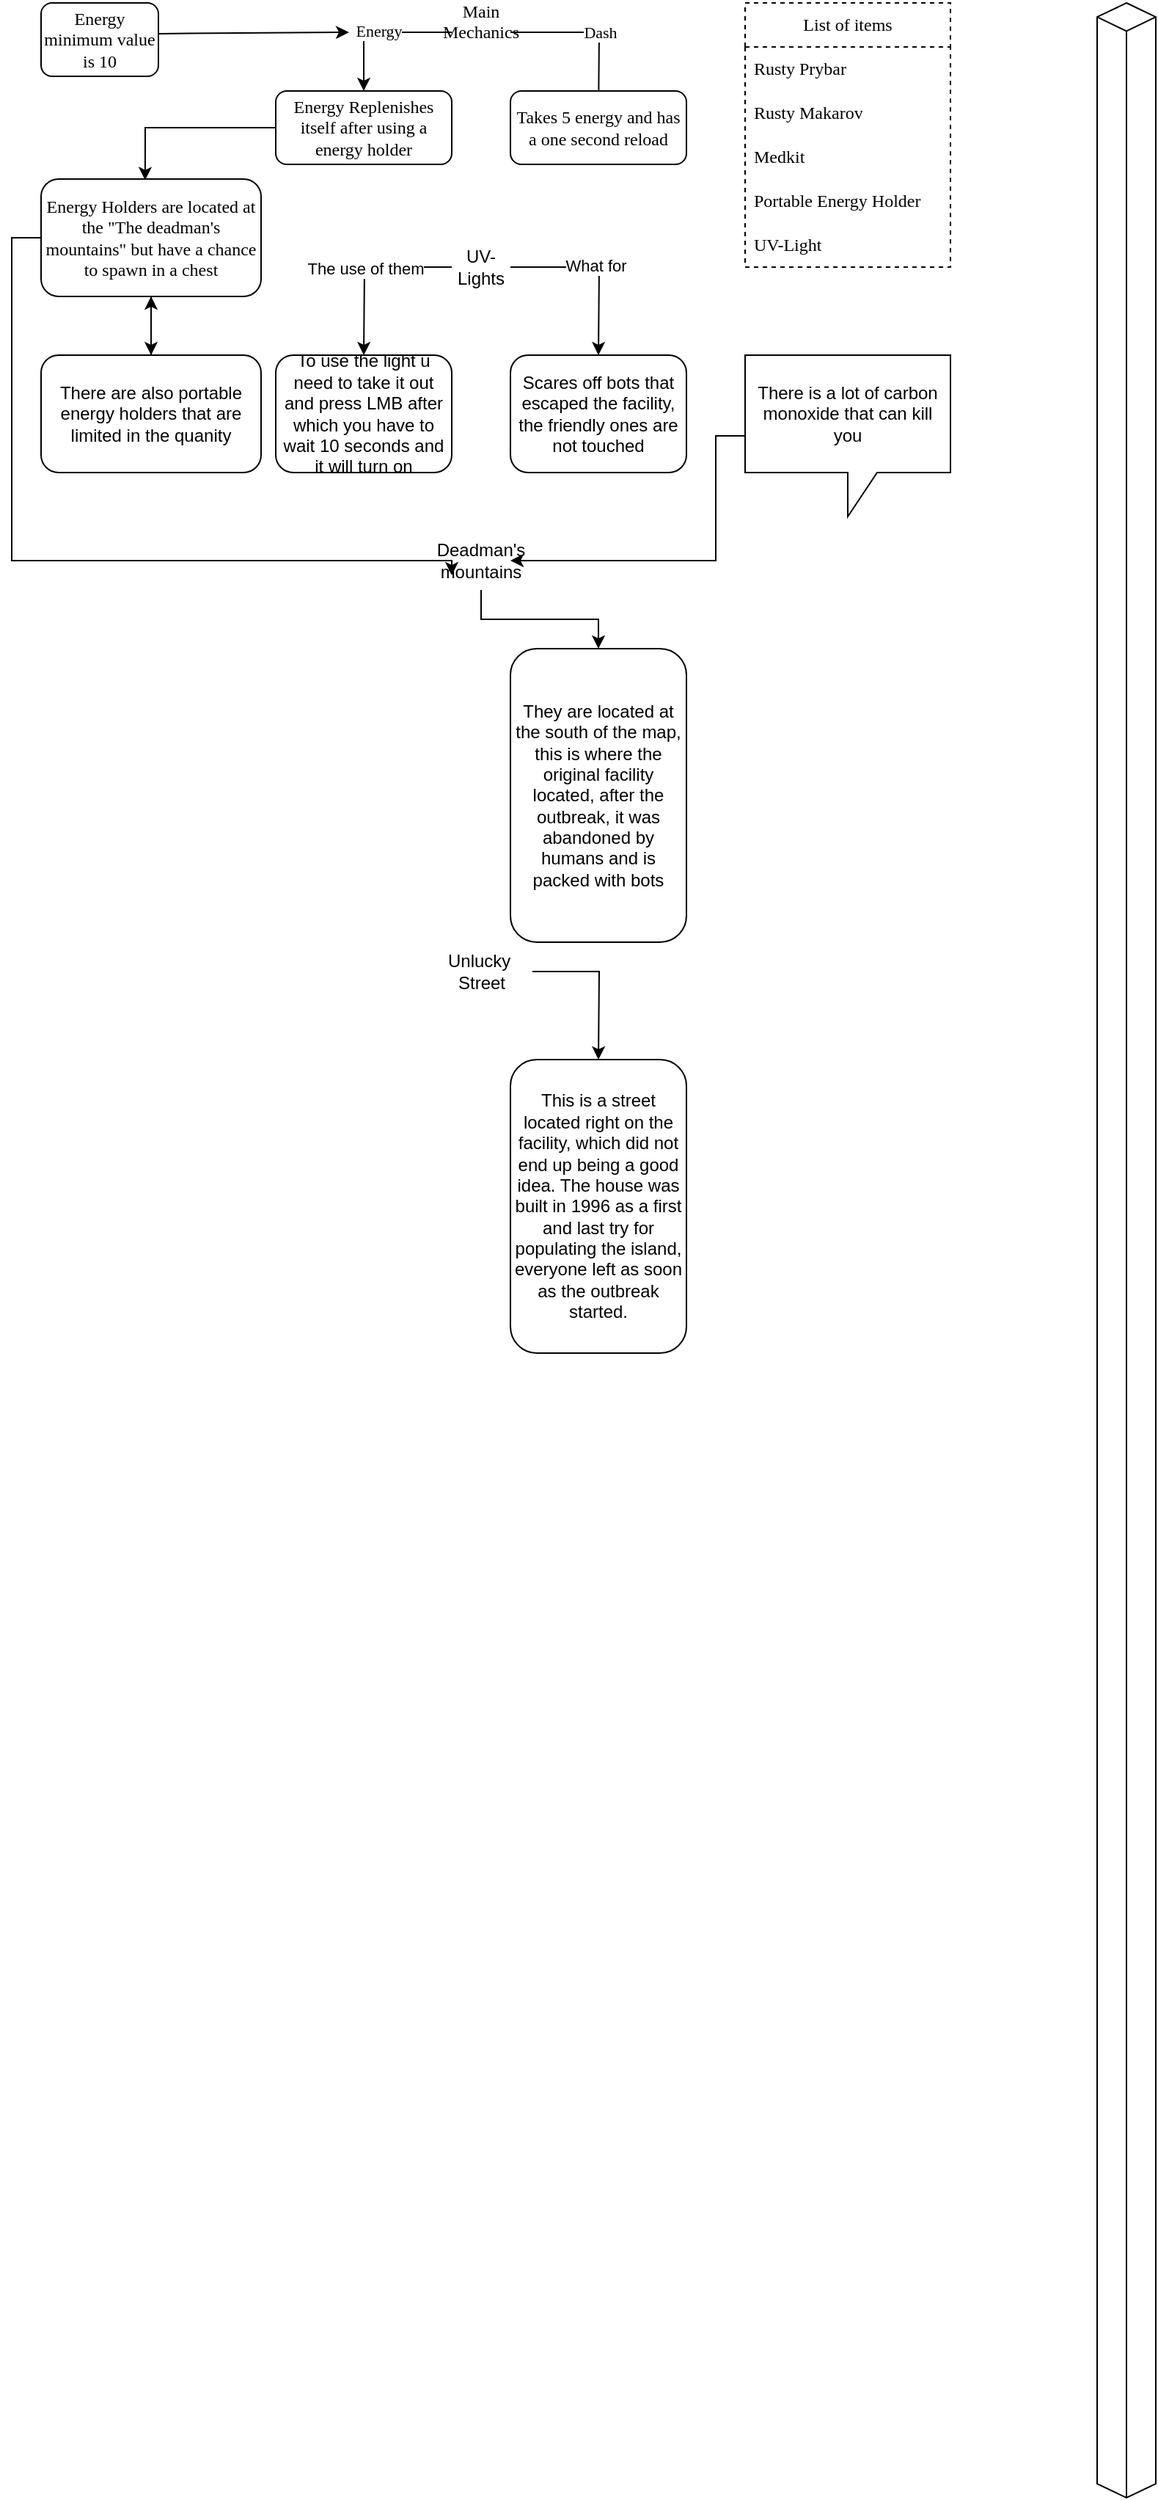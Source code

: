 <mxfile version="24.4.0" type="github">
  <diagram name="Strona-1" id="uI2bXab8AUj78JsQwhyn">
    <mxGraphModel dx="1002" dy="535" grid="1" gridSize="10" guides="1" tooltips="1" connect="1" arrows="1" fold="1" page="1" pageScale="1" pageWidth="827" pageHeight="1169" math="0" shadow="0">
      <root>
        <mxCell id="0" />
        <mxCell id="1" parent="0" />
        <mxCell id="OVItRbxoTBf1ethGUC-Q-3" value="Dash" style="edgeStyle=orthogonalEdgeStyle;rounded=0;orthogonalLoop=1;jettySize=auto;html=1;exitX=1;exitY=0.5;exitDx=0;exitDy=0;fontFamily=Tahoma;horizontal=1;" parent="1" source="OVItRbxoTBf1ethGUC-Q-1" edge="1">
          <mxGeometry relative="1" as="geometry">
            <mxPoint x="420" y="200" as="targetPoint" />
            <mxPoint x="360" y="140" as="sourcePoint" />
          </mxGeometry>
        </mxCell>
        <mxCell id="OVItRbxoTBf1ethGUC-Q-4" value="Energy" style="edgeStyle=orthogonalEdgeStyle;rounded=0;orthogonalLoop=1;jettySize=auto;html=1;fontFamily=Tahoma;horizontal=1;" parent="1" source="OVItRbxoTBf1ethGUC-Q-1" target="OVItRbxoTBf1ethGUC-Q-5" edge="1">
          <mxGeometry x="-0.004" y="-1" relative="1" as="geometry">
            <mxPoint x="260" y="200" as="targetPoint" />
            <Array as="points">
              <mxPoint x="260" y="140" />
            </Array>
            <mxPoint as="offset" />
          </mxGeometry>
        </mxCell>
        <mxCell id="OVItRbxoTBf1ethGUC-Q-1" value="Main Mechanics&lt;div&gt;&lt;br&gt;&lt;/div&gt;" style="text;html=1;align=center;verticalAlign=middle;whiteSpace=wrap;rounded=0;fontFamily=Tahoma;horizontal=1;" parent="1" vertex="1">
          <mxGeometry x="320" y="120" width="40" height="40" as="geometry" />
        </mxCell>
        <mxCell id="OVItRbxoTBf1ethGUC-Q-5" value="Energy Replenishes itself after using a energy holder" style="rounded=1;whiteSpace=wrap;html=1;fontFamily=Tahoma;horizontal=1;" parent="1" vertex="1">
          <mxGeometry x="200" y="180" width="120" height="50" as="geometry" />
        </mxCell>
        <mxCell id="OVItRbxoTBf1ethGUC-Q-6" value="Takes 5 energy and has a one second reload" style="rounded=1;whiteSpace=wrap;html=1;fontFamily=Tahoma;horizontal=1;" parent="1" vertex="1">
          <mxGeometry x="360" y="180" width="120" height="50" as="geometry" />
        </mxCell>
        <mxCell id="jzNnugBUa8Sxr_mmBCBc-9" style="edgeStyle=orthogonalEdgeStyle;rounded=0;orthogonalLoop=1;jettySize=auto;html=1;exitX=0.5;exitY=1;exitDx=0;exitDy=0;entryX=0.5;entryY=0;entryDx=0;entryDy=0;" parent="1" source="OVItRbxoTBf1ethGUC-Q-8" target="jzNnugBUa8Sxr_mmBCBc-10" edge="1">
          <mxGeometry relative="1" as="geometry">
            <mxPoint x="120" y="360" as="targetPoint" />
            <mxPoint x="130" y="330" as="sourcePoint" />
          </mxGeometry>
        </mxCell>
        <mxCell id="MONSNDeDBv9v0uFeOozm-7" style="edgeStyle=orthogonalEdgeStyle;rounded=0;orthogonalLoop=1;jettySize=auto;html=1;entryX=0;entryY=0.75;entryDx=0;entryDy=0;" parent="1" source="OVItRbxoTBf1ethGUC-Q-8" target="MONSNDeDBv9v0uFeOozm-9" edge="1">
          <mxGeometry relative="1" as="geometry">
            <mxPoint x="320" y="540" as="targetPoint" />
            <Array as="points">
              <mxPoint x="20" y="280" />
              <mxPoint x="20" y="500" />
            </Array>
          </mxGeometry>
        </mxCell>
        <mxCell id="OVItRbxoTBf1ethGUC-Q-8" value="Energy Holders are located at the &quot;The deadman&#39;s mountains&quot; but have a chance to spawn in a ches&lt;span style=&quot;background-color: initial;&quot;&gt;t&lt;/span&gt;" style="rounded=1;whiteSpace=wrap;html=1;fontFamily=Tahoma;horizontal=1;" parent="1" vertex="1">
          <mxGeometry x="40" y="240" width="150" height="80" as="geometry" />
        </mxCell>
        <mxCell id="OVItRbxoTBf1ethGUC-Q-9" style="edgeStyle=orthogonalEdgeStyle;rounded=0;orthogonalLoop=1;jettySize=auto;html=1;exitX=0;exitY=0.5;exitDx=0;exitDy=0;entryX=0.473;entryY=0.01;entryDx=0;entryDy=0;entryPerimeter=0;" parent="1" source="OVItRbxoTBf1ethGUC-Q-5" target="OVItRbxoTBf1ethGUC-Q-8" edge="1">
          <mxGeometry relative="1" as="geometry" />
        </mxCell>
        <mxCell id="jzNnugBUa8Sxr_mmBCBc-2" style="edgeStyle=orthogonalEdgeStyle;rounded=0;orthogonalLoop=1;jettySize=auto;html=1;exitX=0.999;exitY=0.419;exitDx=0;exitDy=0;exitPerimeter=0;" parent="1" source="jzNnugBUa8Sxr_mmBCBc-1" edge="1">
          <mxGeometry relative="1" as="geometry">
            <mxPoint x="250" y="140" as="targetPoint" />
            <Array as="points">
              <mxPoint x="250" y="140" />
            </Array>
          </mxGeometry>
        </mxCell>
        <mxCell id="jzNnugBUa8Sxr_mmBCBc-1" value="Energy minimum value is 10" style="rounded=1;whiteSpace=wrap;html=1;fontFamily=Tahoma;horizontal=1;" parent="1" vertex="1">
          <mxGeometry x="40" y="120" width="80" height="50" as="geometry" />
        </mxCell>
        <mxCell id="jzNnugBUa8Sxr_mmBCBc-3" value="List of items" style="swimlane;fontStyle=0;childLayout=stackLayout;horizontal=1;startSize=30;horizontalStack=0;resizeParent=1;resizeParentMax=0;resizeLast=0;collapsible=1;marginBottom=0;whiteSpace=wrap;html=1;dashed=1;fontFamily=Tahoma;" parent="1" vertex="1">
          <mxGeometry x="520" y="120" width="140" height="180" as="geometry">
            <mxRectangle x="520" y="120" width="100" height="30" as="alternateBounds" />
          </mxGeometry>
        </mxCell>
        <mxCell id="jzNnugBUa8Sxr_mmBCBc-4" value="Rusty Prybar" style="text;strokeColor=none;fillColor=none;align=left;verticalAlign=middle;spacingLeft=4;spacingRight=4;overflow=hidden;points=[[0,0.5],[1,0.5]];portConstraint=eastwest;rotatable=0;whiteSpace=wrap;html=1;fontFamily=Tahoma;horizontal=1;" parent="jzNnugBUa8Sxr_mmBCBc-3" vertex="1">
          <mxGeometry y="30" width="140" height="30" as="geometry" />
        </mxCell>
        <mxCell id="jzNnugBUa8Sxr_mmBCBc-5" value="Rusty Makarov" style="text;strokeColor=none;fillColor=none;align=left;verticalAlign=middle;spacingLeft=4;spacingRight=4;overflow=hidden;points=[[0,0.5],[1,0.5]];portConstraint=eastwest;rotatable=0;whiteSpace=wrap;html=1;fontFamily=Tahoma;horizontal=1;" parent="jzNnugBUa8Sxr_mmBCBc-3" vertex="1">
          <mxGeometry y="60" width="140" height="30" as="geometry" />
        </mxCell>
        <mxCell id="jzNnugBUa8Sxr_mmBCBc-6" value="Medkit" style="text;strokeColor=none;fillColor=none;align=left;verticalAlign=middle;spacingLeft=4;spacingRight=4;overflow=hidden;points=[[0,0.5],[1,0.5]];portConstraint=eastwest;rotatable=0;whiteSpace=wrap;html=1;fontFamily=Tahoma;horizontal=1;" parent="jzNnugBUa8Sxr_mmBCBc-3" vertex="1">
          <mxGeometry y="90" width="140" height="30" as="geometry" />
        </mxCell>
        <mxCell id="jzNnugBUa8Sxr_mmBCBc-7" value="Portable Energy Holder" style="text;strokeColor=none;fillColor=none;align=left;verticalAlign=middle;spacingLeft=4;spacingRight=4;overflow=hidden;points=[[0,0.5],[1,0.5]];portConstraint=eastwest;rotatable=0;whiteSpace=wrap;html=1;fontFamily=Tahoma;horizontal=1;" parent="jzNnugBUa8Sxr_mmBCBc-3" vertex="1">
          <mxGeometry y="120" width="140" height="30" as="geometry" />
        </mxCell>
        <mxCell id="jzNnugBUa8Sxr_mmBCBc-8" value="UV-Light" style="text;strokeColor=none;fillColor=none;align=left;verticalAlign=middle;spacingLeft=4;spacingRight=4;overflow=hidden;points=[[0,0.5],[1,0.5]];portConstraint=eastwest;rotatable=0;whiteSpace=wrap;html=1;fontFamily=Tahoma;horizontal=1;" parent="jzNnugBUa8Sxr_mmBCBc-3" vertex="1">
          <mxGeometry y="150" width="140" height="30" as="geometry" />
        </mxCell>
        <mxCell id="jzNnugBUa8Sxr_mmBCBc-18" value="" style="edgeStyle=orthogonalEdgeStyle;rounded=0;orthogonalLoop=1;jettySize=auto;html=1;" parent="1" source="jzNnugBUa8Sxr_mmBCBc-10" target="OVItRbxoTBf1ethGUC-Q-8" edge="1">
          <mxGeometry relative="1" as="geometry" />
        </mxCell>
        <mxCell id="jzNnugBUa8Sxr_mmBCBc-10" value="There are also portable energy holders that are limited in the quanity" style="rounded=1;whiteSpace=wrap;html=1;" parent="1" vertex="1">
          <mxGeometry x="40" y="360" width="150" height="80" as="geometry" />
        </mxCell>
        <mxCell id="jzNnugBUa8Sxr_mmBCBc-15" style="edgeStyle=orthogonalEdgeStyle;rounded=0;orthogonalLoop=1;jettySize=auto;html=1;" parent="1" source="jzNnugBUa8Sxr_mmBCBc-14" edge="1">
          <mxGeometry relative="1" as="geometry">
            <mxPoint x="260" y="360" as="targetPoint" />
          </mxGeometry>
        </mxCell>
        <mxCell id="jzNnugBUa8Sxr_mmBCBc-16" value="The use of them" style="edgeLabel;html=1;align=center;verticalAlign=middle;resizable=0;points=[];" parent="jzNnugBUa8Sxr_mmBCBc-15" vertex="1" connectable="0">
          <mxGeometry x="0.141" relative="1" as="geometry">
            <mxPoint y="-8" as="offset" />
          </mxGeometry>
        </mxCell>
        <mxCell id="MONSNDeDBv9v0uFeOozm-1" style="edgeStyle=orthogonalEdgeStyle;rounded=0;orthogonalLoop=1;jettySize=auto;html=1;" parent="1" source="jzNnugBUa8Sxr_mmBCBc-14" edge="1">
          <mxGeometry relative="1" as="geometry">
            <mxPoint x="420" y="360" as="targetPoint" />
          </mxGeometry>
        </mxCell>
        <mxCell id="MONSNDeDBv9v0uFeOozm-2" value="What for" style="edgeLabel;html=1;align=center;verticalAlign=middle;resizable=0;points=[];" parent="MONSNDeDBv9v0uFeOozm-1" vertex="1" connectable="0">
          <mxGeometry x="-0.042" y="1" relative="1" as="geometry">
            <mxPoint as="offset" />
          </mxGeometry>
        </mxCell>
        <mxCell id="jzNnugBUa8Sxr_mmBCBc-14" value="UV-Lights" style="text;html=1;align=center;verticalAlign=middle;whiteSpace=wrap;rounded=0;" parent="1" vertex="1">
          <mxGeometry x="320" y="280" width="40" height="40" as="geometry" />
        </mxCell>
        <mxCell id="jzNnugBUa8Sxr_mmBCBc-17" value="To use the light u need to take it out and press LMB after which you have to wait 10 seconds and it will turn on" style="rounded=1;whiteSpace=wrap;html=1;" parent="1" vertex="1">
          <mxGeometry x="200" y="360" width="120" height="80" as="geometry" />
        </mxCell>
        <mxCell id="MONSNDeDBv9v0uFeOozm-3" value="Scares off bots that escaped the facility, the friendly ones are not touched" style="rounded=1;whiteSpace=wrap;html=1;" parent="1" vertex="1">
          <mxGeometry x="360" y="360" width="120" height="80" as="geometry" />
        </mxCell>
        <mxCell id="MONSNDeDBv9v0uFeOozm-4" value="" style="html=1;whiteSpace=wrap;shape=isoCube2;backgroundOutline=1;isoAngle=15;" parent="1" vertex="1">
          <mxGeometry x="760" y="120" width="40" height="1700" as="geometry" />
        </mxCell>
        <mxCell id="MONSNDeDBv9v0uFeOozm-10" style="edgeStyle=orthogonalEdgeStyle;rounded=0;orthogonalLoop=1;jettySize=auto;html=1;entryX=0.5;entryY=0;entryDx=0;entryDy=0;exitX=0.5;exitY=1;exitDx=0;exitDy=0;" parent="1" source="MONSNDeDBv9v0uFeOozm-9" target="MONSNDeDBv9v0uFeOozm-11" edge="1">
          <mxGeometry relative="1" as="geometry">
            <mxPoint x="420" y="550" as="targetPoint" />
            <mxPoint x="360" y="500" as="sourcePoint" />
          </mxGeometry>
        </mxCell>
        <mxCell id="MONSNDeDBv9v0uFeOozm-9" value="Deadman&#39;s mountains" style="text;html=1;align=center;verticalAlign=middle;whiteSpace=wrap;rounded=0;" parent="1" vertex="1">
          <mxGeometry x="320" y="480" width="40" height="40" as="geometry" />
        </mxCell>
        <mxCell id="MONSNDeDBv9v0uFeOozm-11" value="They are located at the south of the map, this is where the original facility located, after the outbreak, it was abandoned by humans and is packed with bots" style="rounded=1;whiteSpace=wrap;html=1;" parent="1" vertex="1">
          <mxGeometry x="360" y="560" width="120" height="200" as="geometry" />
        </mxCell>
        <mxCell id="MONSNDeDBv9v0uFeOozm-19" style="edgeStyle=orthogonalEdgeStyle;rounded=0;orthogonalLoop=1;jettySize=auto;html=1;entryX=1;entryY=0.5;entryDx=0;entryDy=0;" parent="1" source="MONSNDeDBv9v0uFeOozm-18" target="MONSNDeDBv9v0uFeOozm-9" edge="1">
          <mxGeometry relative="1" as="geometry">
            <Array as="points">
              <mxPoint x="500" y="415" />
              <mxPoint x="500" y="500" />
            </Array>
          </mxGeometry>
        </mxCell>
        <mxCell id="MONSNDeDBv9v0uFeOozm-18" value="There is a lot of carbon monoxide that can kill you" style="shape=callout;whiteSpace=wrap;html=1;perimeter=calloutPerimeter;" parent="1" vertex="1">
          <mxGeometry x="520" y="360" width="140" height="110" as="geometry" />
        </mxCell>
        <mxCell id="7Y2TvZWWYKGCcJUMAK7M-4" style="edgeStyle=orthogonalEdgeStyle;rounded=0;orthogonalLoop=1;jettySize=auto;html=1;" edge="1" parent="1" source="7Y2TvZWWYKGCcJUMAK7M-1">
          <mxGeometry relative="1" as="geometry">
            <mxPoint x="420" y="840" as="targetPoint" />
          </mxGeometry>
        </mxCell>
        <mxCell id="7Y2TvZWWYKGCcJUMAK7M-1" value="Unlucky&amp;nbsp;&lt;div&gt;Street&lt;/div&gt;" style="text;html=1;align=center;verticalAlign=middle;resizable=0;points=[];autosize=1;strokeColor=none;fillColor=none;" vertex="1" parent="1">
          <mxGeometry x="305" y="760" width="70" height="40" as="geometry" />
        </mxCell>
        <mxCell id="7Y2TvZWWYKGCcJUMAK7M-5" value="This is a street located right on the facility, which did not end up being a good idea. The house was built in 1996 as a first and last try for populating the island, everyone left as soon as the outbreak started." style="rounded=1;whiteSpace=wrap;html=1;" vertex="1" parent="1">
          <mxGeometry x="360" y="840" width="120" height="200" as="geometry" />
        </mxCell>
      </root>
    </mxGraphModel>
  </diagram>
</mxfile>

